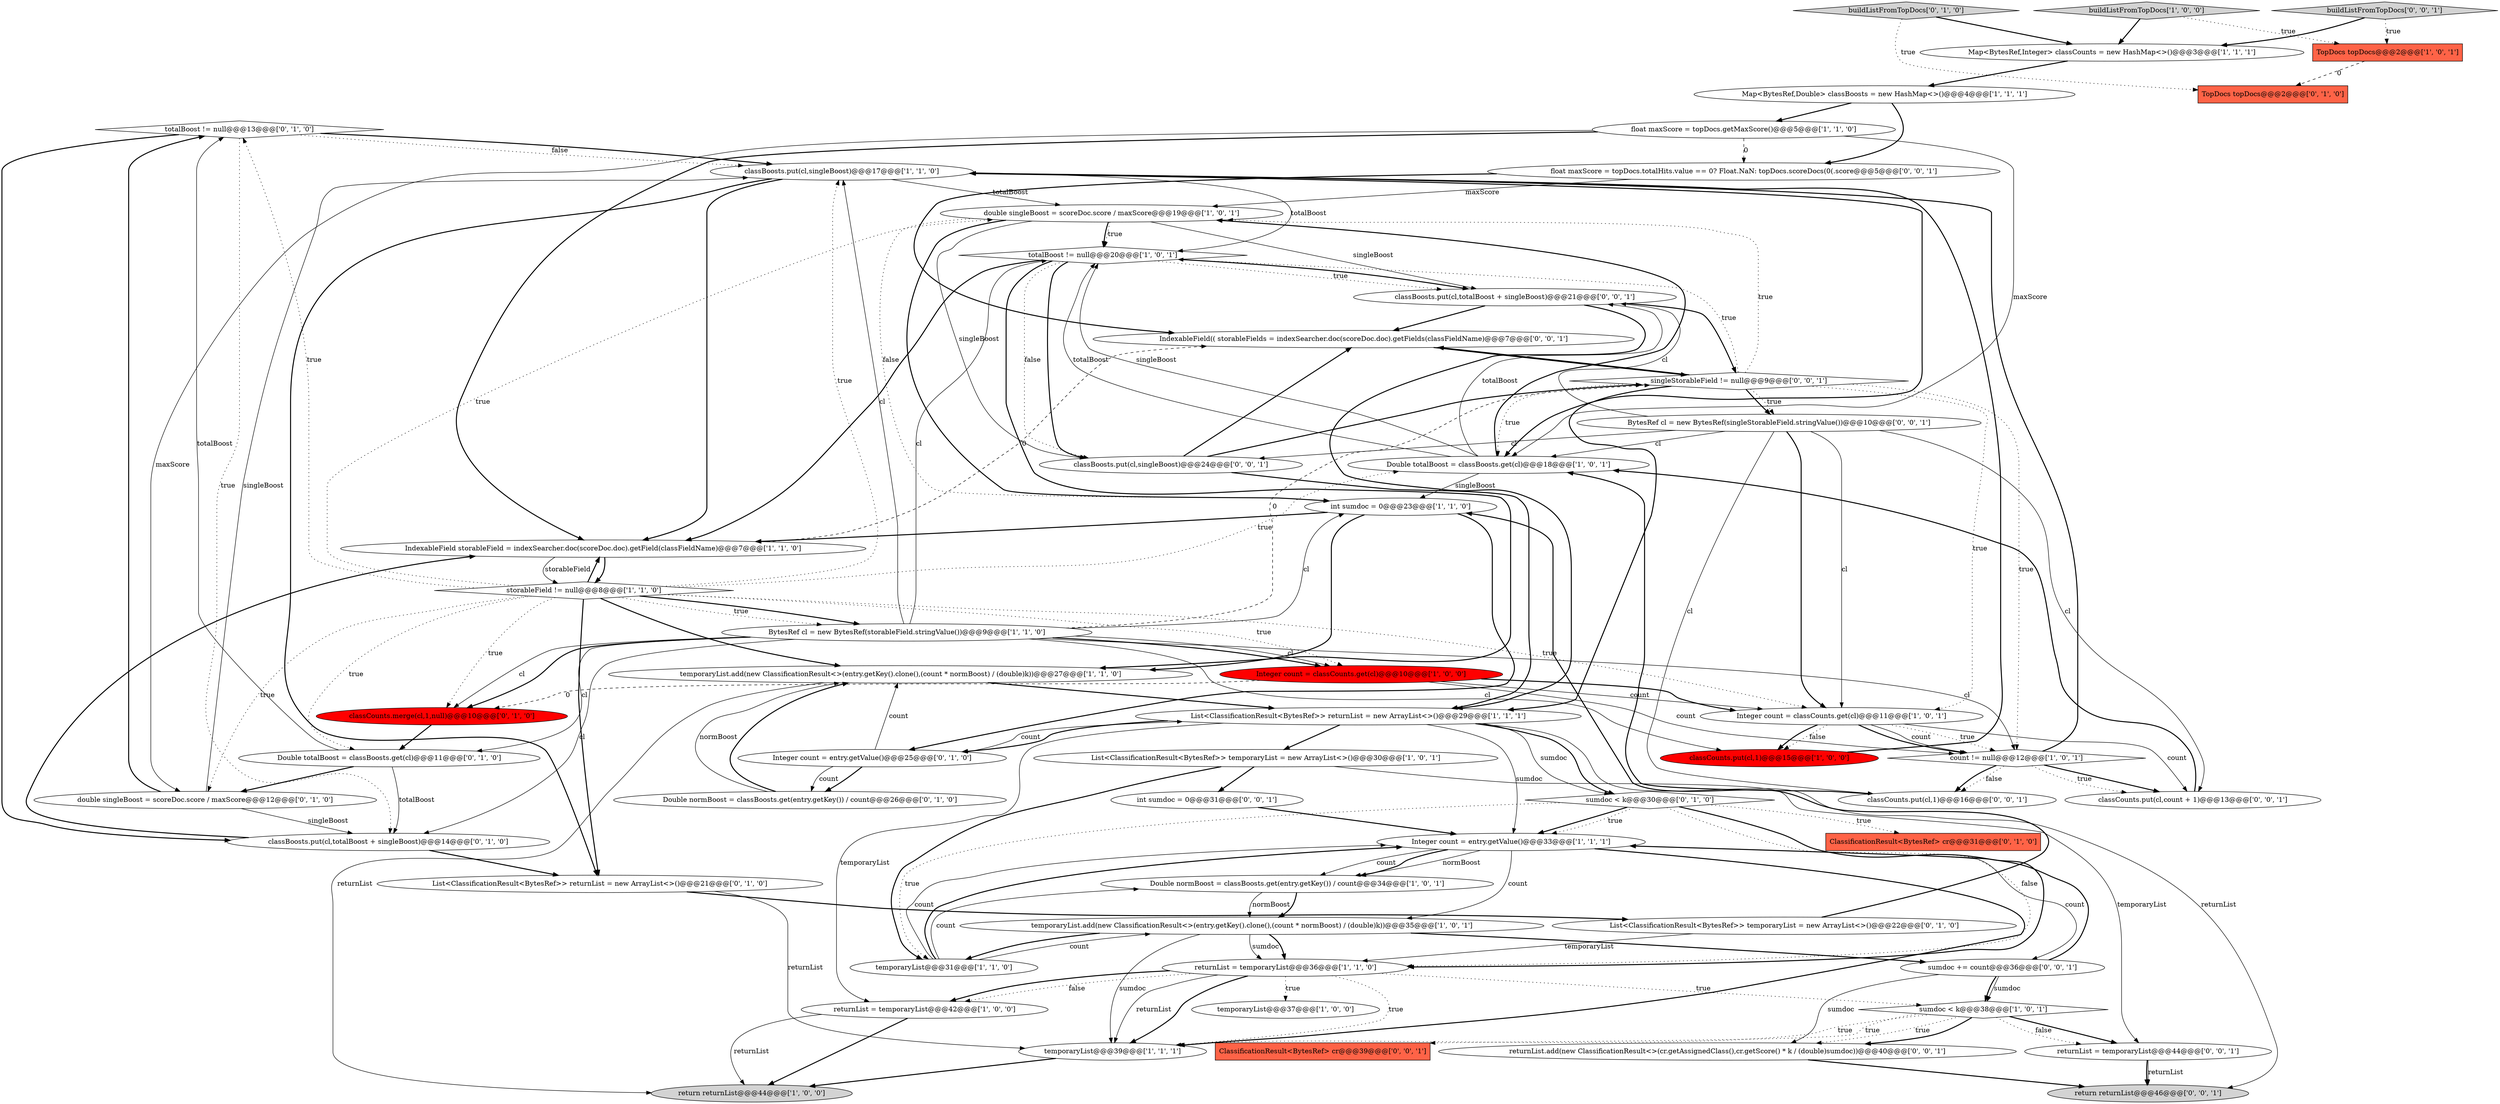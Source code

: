 digraph {
40 [style = filled, label = "totalBoost != null@@@13@@@['0', '1', '0']", fillcolor = white, shape = diamond image = "AAA0AAABBB2BBB"];
6 [style = filled, label = "double singleBoost = scoreDoc.score / maxScore@@@19@@@['1', '0', '1']", fillcolor = white, shape = ellipse image = "AAA0AAABBB1BBB"];
24 [style = filled, label = "returnList = temporaryList@@@36@@@['1', '1', '0']", fillcolor = white, shape = ellipse image = "AAA0AAABBB1BBB"];
15 [style = filled, label = "storableField != null@@@8@@@['1', '1', '0']", fillcolor = white, shape = diamond image = "AAA0AAABBB1BBB"];
1 [style = filled, label = "Double totalBoost = classBoosts.get(cl)@@@18@@@['1', '0', '1']", fillcolor = white, shape = ellipse image = "AAA0AAABBB1BBB"];
25 [style = filled, label = "Double normBoost = classBoosts.get(entry.getKey()) / count@@@34@@@['1', '0', '1']", fillcolor = white, shape = ellipse image = "AAA0AAABBB1BBB"];
11 [style = filled, label = "temporaryList.add(new ClassificationResult<>(entry.getKey().clone(),(count * normBoost) / (double)k))@@@35@@@['1', '0', '1']", fillcolor = white, shape = ellipse image = "AAA0AAABBB1BBB"];
9 [style = filled, label = "return returnList@@@44@@@['1', '0', '0']", fillcolor = lightgray, shape = ellipse image = "AAA0AAABBB1BBB"];
37 [style = filled, label = "List<ClassificationResult<BytesRef>> temporaryList = new ArrayList<>()@@@22@@@['0', '1', '0']", fillcolor = white, shape = ellipse image = "AAA0AAABBB2BBB"];
2 [style = filled, label = "temporaryList@@@37@@@['1', '0', '0']", fillcolor = white, shape = ellipse image = "AAA0AAABBB1BBB"];
10 [style = filled, label = "classBoosts.put(cl,singleBoost)@@@17@@@['1', '1', '0']", fillcolor = white, shape = ellipse image = "AAA0AAABBB1BBB"];
17 [style = filled, label = "totalBoost != null@@@20@@@['1', '0', '1']", fillcolor = white, shape = diamond image = "AAA0AAABBB1BBB"];
45 [style = filled, label = "returnList = temporaryList@@@44@@@['0', '0', '1']", fillcolor = white, shape = ellipse image = "AAA0AAABBB3BBB"];
5 [style = filled, label = "classCounts.put(cl,1)@@@15@@@['1', '0', '0']", fillcolor = red, shape = ellipse image = "AAA1AAABBB1BBB"];
19 [style = filled, label = "Integer count = entry.getValue()@@@33@@@['1', '1', '1']", fillcolor = white, shape = ellipse image = "AAA0AAABBB1BBB"];
57 [style = filled, label = "classCounts.put(cl,1)@@@16@@@['0', '0', '1']", fillcolor = white, shape = ellipse image = "AAA0AAABBB3BBB"];
20 [style = filled, label = "Integer count = classCounts.get(cl)@@@11@@@['1', '0', '1']", fillcolor = white, shape = ellipse image = "AAA0AAABBB1BBB"];
0 [style = filled, label = "count != null@@@12@@@['1', '0', '1']", fillcolor = white, shape = diamond image = "AAA0AAABBB1BBB"];
36 [style = filled, label = "classBoosts.put(cl,totalBoost + singleBoost)@@@14@@@['0', '1', '0']", fillcolor = white, shape = ellipse image = "AAA0AAABBB2BBB"];
52 [style = filled, label = "returnList.add(new ClassificationResult<>(cr.getAssignedClass(),cr.getScore() * k / (double)sumdoc))@@@40@@@['0', '0', '1']", fillcolor = white, shape = ellipse image = "AAA0AAABBB3BBB"];
8 [style = filled, label = "temporaryList.add(new ClassificationResult<>(entry.getKey().clone(),(count * normBoost) / (double)k))@@@27@@@['1', '1', '0']", fillcolor = white, shape = ellipse image = "AAA0AAABBB1BBB"];
21 [style = filled, label = "List<ClassificationResult<BytesRef>> temporaryList = new ArrayList<>()@@@30@@@['1', '0', '1']", fillcolor = white, shape = ellipse image = "AAA0AAABBB1BBB"];
54 [style = filled, label = "int sumdoc = 0@@@31@@@['0', '0', '1']", fillcolor = white, shape = ellipse image = "AAA0AAABBB3BBB"];
22 [style = filled, label = "TopDocs topDocs@@@2@@@['1', '0', '1']", fillcolor = tomato, shape = box image = "AAA0AAABBB1BBB"];
39 [style = filled, label = "Double totalBoost = classBoosts.get(cl)@@@11@@@['0', '1', '0']", fillcolor = white, shape = ellipse image = "AAA0AAABBB2BBB"];
48 [style = filled, label = "classBoosts.put(cl,totalBoost + singleBoost)@@@21@@@['0', '0', '1']", fillcolor = white, shape = ellipse image = "AAA0AAABBB3BBB"];
32 [style = filled, label = "double singleBoost = scoreDoc.score / maxScore@@@12@@@['0', '1', '0']", fillcolor = white, shape = ellipse image = "AAA0AAABBB2BBB"];
43 [style = filled, label = "buildListFromTopDocs['0', '0', '1']", fillcolor = lightgray, shape = diamond image = "AAA0AAABBB3BBB"];
23 [style = filled, label = "BytesRef cl = new BytesRef(storableField.stringValue())@@@9@@@['1', '1', '0']", fillcolor = white, shape = ellipse image = "AAA0AAABBB1BBB"];
3 [style = filled, label = "sumdoc < k@@@38@@@['1', '0', '1']", fillcolor = white, shape = diamond image = "AAA0AAABBB1BBB"];
42 [style = filled, label = "Integer count = entry.getValue()@@@25@@@['0', '1', '0']", fillcolor = white, shape = ellipse image = "AAA0AAABBB2BBB"];
30 [style = filled, label = "ClassificationResult<BytesRef> cr@@@31@@@['0', '1', '0']", fillcolor = tomato, shape = box image = "AAA0AAABBB2BBB"];
50 [style = filled, label = "sumdoc += count@@@36@@@['0', '0', '1']", fillcolor = white, shape = ellipse image = "AAA0AAABBB3BBB"];
16 [style = filled, label = "Integer count = classCounts.get(cl)@@@10@@@['1', '0', '0']", fillcolor = red, shape = ellipse image = "AAA1AAABBB1BBB"];
38 [style = filled, label = "TopDocs topDocs@@@2@@@['0', '1', '0']", fillcolor = tomato, shape = box image = "AAA1AAABBB2BBB"];
41 [style = filled, label = "List<ClassificationResult<BytesRef>> returnList = new ArrayList<>()@@@21@@@['0', '1', '0']", fillcolor = white, shape = ellipse image = "AAA0AAABBB2BBB"];
47 [style = filled, label = "IndexableField(( storableFields = indexSearcher.doc(scoreDoc.doc).getFields(classFieldName)@@@7@@@['0', '0', '1']", fillcolor = white, shape = ellipse image = "AAA0AAABBB3BBB"];
14 [style = filled, label = "float maxScore = topDocs.getMaxScore()@@@5@@@['1', '1', '0']", fillcolor = white, shape = ellipse image = "AAA0AAABBB1BBB"];
29 [style = filled, label = "buildListFromTopDocs['1', '0', '0']", fillcolor = lightgray, shape = diamond image = "AAA0AAABBB1BBB"];
28 [style = filled, label = "int sumdoc = 0@@@23@@@['1', '1', '0']", fillcolor = white, shape = ellipse image = "AAA0AAABBB1BBB"];
34 [style = filled, label = "Double normBoost = classBoosts.get(entry.getKey()) / count@@@26@@@['0', '1', '0']", fillcolor = white, shape = ellipse image = "AAA0AAABBB2BBB"];
44 [style = filled, label = "classBoosts.put(cl,singleBoost)@@@24@@@['0', '0', '1']", fillcolor = white, shape = ellipse image = "AAA0AAABBB3BBB"];
26 [style = filled, label = "temporaryList@@@31@@@['1', '1', '0']", fillcolor = white, shape = ellipse image = "AAA0AAABBB1BBB"];
49 [style = filled, label = "ClassificationResult<BytesRef> cr@@@39@@@['0', '0', '1']", fillcolor = tomato, shape = box image = "AAA0AAABBB3BBB"];
7 [style = filled, label = "IndexableField storableField = indexSearcher.doc(scoreDoc.doc).getField(classFieldName)@@@7@@@['1', '1', '0']", fillcolor = white, shape = ellipse image = "AAA0AAABBB1BBB"];
13 [style = filled, label = "returnList = temporaryList@@@42@@@['1', '0', '0']", fillcolor = white, shape = ellipse image = "AAA0AAABBB1BBB"];
46 [style = filled, label = "classCounts.put(cl,count + 1)@@@13@@@['0', '0', '1']", fillcolor = white, shape = ellipse image = "AAA0AAABBB3BBB"];
51 [style = filled, label = "BytesRef cl = new BytesRef(singleStorableField.stringValue())@@@10@@@['0', '0', '1']", fillcolor = white, shape = ellipse image = "AAA0AAABBB3BBB"];
31 [style = filled, label = "buildListFromTopDocs['0', '1', '0']", fillcolor = lightgray, shape = diamond image = "AAA0AAABBB2BBB"];
56 [style = filled, label = "singleStorableField != null@@@9@@@['0', '0', '1']", fillcolor = white, shape = diamond image = "AAA0AAABBB3BBB"];
33 [style = filled, label = "sumdoc < k@@@30@@@['0', '1', '0']", fillcolor = white, shape = diamond image = "AAA0AAABBB2BBB"];
53 [style = filled, label = "return returnList@@@46@@@['0', '0', '1']", fillcolor = lightgray, shape = ellipse image = "AAA0AAABBB3BBB"];
27 [style = filled, label = "Map<BytesRef,Double> classBoosts = new HashMap<>()@@@4@@@['1', '1', '1']", fillcolor = white, shape = ellipse image = "AAA0AAABBB1BBB"];
12 [style = filled, label = "Map<BytesRef,Integer> classCounts = new HashMap<>()@@@3@@@['1', '1', '1']", fillcolor = white, shape = ellipse image = "AAA0AAABBB1BBB"];
55 [style = filled, label = "float maxScore = topDocs.totalHits.value == 0? Float.NaN: topDocs.scoreDocs(0(.score@@@5@@@['0', '0', '1']", fillcolor = white, shape = ellipse image = "AAA0AAABBB3BBB"];
4 [style = filled, label = "temporaryList@@@39@@@['1', '1', '1']", fillcolor = white, shape = ellipse image = "AAA0AAABBB1BBB"];
35 [style = filled, label = "classCounts.merge(cl,1,null)@@@10@@@['0', '1', '0']", fillcolor = red, shape = ellipse image = "AAA1AAABBB2BBB"];
18 [style = filled, label = "List<ClassificationResult<BytesRef>> returnList = new ArrayList<>()@@@29@@@['1', '1', '1']", fillcolor = white, shape = ellipse image = "AAA0AAABBB1BBB"];
37->28 [style = bold, label=""];
19->25 [style = solid, label="normBoost"];
55->47 [style = bold, label=""];
0->46 [style = bold, label=""];
25->11 [style = solid, label="normBoost"];
24->4 [style = dotted, label="true"];
16->35 [style = dashed, label="0"];
37->24 [style = solid, label="temporaryList"];
20->0 [style = dotted, label="true"];
20->0 [style = bold, label=""];
24->13 [style = dotted, label="false"];
3->45 [style = dotted, label="false"];
57->1 [style = bold, label=""];
21->54 [style = bold, label=""];
23->10 [style = solid, label="cl"];
51->48 [style = solid, label="cl"];
15->20 [style = dotted, label="true"];
1->17 [style = solid, label="singleBoost"];
40->36 [style = dotted, label="true"];
10->41 [style = bold, label=""];
18->53 [style = solid, label="returnList"];
54->19 [style = bold, label=""];
33->26 [style = dotted, label="true"];
56->47 [style = bold, label=""];
14->7 [style = bold, label=""];
21->26 [style = bold, label=""];
19->11 [style = solid, label="count"];
1->17 [style = solid, label="totalBoost"];
8->9 [style = solid, label="returnList"];
23->0 [style = solid, label="cl"];
40->10 [style = dotted, label="false"];
23->5 [style = solid, label="cl"];
18->33 [style = solid, label="sumdoc"];
6->44 [style = solid, label="singleBoost"];
56->6 [style = dotted, label="true"];
22->38 [style = dashed, label="0"];
15->41 [style = bold, label=""];
51->20 [style = solid, label="cl"];
19->25 [style = solid, label="count"];
51->1 [style = solid, label="cl"];
33->24 [style = dotted, label="false"];
44->18 [style = bold, label=""];
17->44 [style = bold, label=""];
28->42 [style = bold, label=""];
48->18 [style = bold, label=""];
24->3 [style = dotted, label="true"];
44->47 [style = bold, label=""];
5->10 [style = bold, label=""];
0->46 [style = dotted, label="true"];
19->50 [style = solid, label="count"];
50->19 [style = bold, label=""];
36->41 [style = bold, label=""];
8->18 [style = bold, label=""];
26->11 [style = solid, label="count"];
41->37 [style = bold, label=""];
15->40 [style = dotted, label="true"];
50->3 [style = bold, label=""];
56->0 [style = dotted, label="true"];
15->10 [style = dotted, label="true"];
20->46 [style = solid, label="count"];
15->35 [style = dotted, label="true"];
34->8 [style = bold, label=""];
14->32 [style = solid, label="maxScore"];
23->35 [style = solid, label="cl"];
15->16 [style = dotted, label="true"];
10->7 [style = bold, label=""];
19->25 [style = bold, label=""];
42->18 [style = solid, label="count"];
56->51 [style = bold, label=""];
23->35 [style = bold, label=""];
18->19 [style = solid, label="sumdoc"];
11->24 [style = solid, label="sumdoc"];
20->5 [style = dotted, label="false"];
50->3 [style = solid, label="sumdoc"];
43->12 [style = bold, label=""];
32->10 [style = solid, label="singleBoost"];
7->15 [style = solid, label="storableField"];
0->57 [style = dotted, label="false"];
14->1 [style = solid, label="maxScore"];
56->18 [style = bold, label=""];
10->1 [style = bold, label=""];
16->20 [style = bold, label=""];
1->48 [style = solid, label="totalBoost"];
24->4 [style = solid, label="returnList"];
17->44 [style = dotted, label="false"];
11->26 [style = bold, label=""];
24->13 [style = bold, label=""];
43->22 [style = dotted, label="true"];
6->17 [style = bold, label=""];
17->8 [style = bold, label=""];
4->9 [style = bold, label=""];
0->57 [style = bold, label=""];
10->17 [style = solid, label="totalBoost"];
44->56 [style = bold, label=""];
27->14 [style = bold, label=""];
47->56 [style = bold, label=""];
39->36 [style = solid, label="totalBoost"];
3->45 [style = bold, label=""];
35->39 [style = bold, label=""];
18->33 [style = bold, label=""];
23->56 [style = dashed, label="0"];
23->28 [style = solid, label="cl"];
45->53 [style = bold, label=""];
26->19 [style = bold, label=""];
11->24 [style = bold, label=""];
31->12 [style = bold, label=""];
51->20 [style = bold, label=""];
3->49 [style = dotted, label="true"];
15->32 [style = dotted, label="true"];
34->8 [style = solid, label="normBoost"];
23->39 [style = solid, label="cl"];
29->22 [style = dotted, label="true"];
13->9 [style = solid, label="returnList"];
1->6 [style = bold, label=""];
1->28 [style = solid, label="singleBoost"];
27->55 [style = bold, label=""];
40->36 [style = bold, label=""];
33->24 [style = bold, label=""];
32->40 [style = bold, label=""];
28->8 [style = bold, label=""];
39->32 [style = bold, label=""];
21->45 [style = solid, label="temporaryList"];
14->55 [style = dashed, label="0"];
11->4 [style = solid, label="sumdoc"];
56->1 [style = dotted, label="true"];
11->50 [style = bold, label=""];
7->15 [style = bold, label=""];
13->9 [style = bold, label=""];
18->21 [style = bold, label=""];
33->19 [style = bold, label=""];
15->23 [style = dotted, label="true"];
16->20 [style = solid, label="count"];
10->6 [style = solid, label="totalBoost"];
12->27 [style = bold, label=""];
15->8 [style = bold, label=""];
23->17 [style = solid, label="cl"];
51->46 [style = solid, label="cl"];
20->0 [style = solid, label="count"];
7->47 [style = dashed, label="0"];
50->52 [style = solid, label="sumdoc"];
40->10 [style = bold, label=""];
15->23 [style = bold, label=""];
42->34 [style = bold, label=""];
23->16 [style = bold, label=""];
16->0 [style = solid, label="count"];
48->56 [style = bold, label=""];
3->52 [style = bold, label=""];
15->7 [style = bold, label=""];
52->53 [style = bold, label=""];
6->48 [style = solid, label="singleBoost"];
42->34 [style = solid, label="count"];
15->39 [style = dotted, label="true"];
32->36 [style = solid, label="singleBoost"];
26->25 [style = solid, label="count"];
28->7 [style = bold, label=""];
17->48 [style = dotted, label="true"];
3->4 [style = dotted, label="true"];
56->17 [style = dotted, label="true"];
41->4 [style = solid, label="returnList"];
23->16 [style = solid, label="cl"];
33->30 [style = dotted, label="true"];
45->53 [style = solid, label="returnList"];
6->17 [style = dotted, label="true"];
51->57 [style = solid, label="cl"];
20->5 [style = bold, label=""];
17->7 [style = bold, label=""];
0->10 [style = bold, label=""];
24->4 [style = bold, label=""];
29->12 [style = bold, label=""];
18->13 [style = solid, label="temporaryList"];
55->6 [style = solid, label="maxScore"];
51->44 [style = solid, label="cl"];
56->51 [style = dotted, label="true"];
46->1 [style = bold, label=""];
36->7 [style = bold, label=""];
25->11 [style = bold, label=""];
48->47 [style = bold, label=""];
15->1 [style = dotted, label="true"];
15->6 [style = dotted, label="true"];
31->38 [style = dotted, label="true"];
17->48 [style = bold, label=""];
6->28 [style = dotted, label="false"];
33->19 [style = dotted, label="true"];
26->19 [style = solid, label="count"];
19->4 [style = bold, label=""];
39->40 [style = solid, label="totalBoost"];
24->2 [style = dotted, label="true"];
23->36 [style = solid, label="cl"];
3->52 [style = dotted, label="true"];
56->20 [style = dotted, label="true"];
42->8 [style = solid, label="count"];
6->28 [style = bold, label=""];
18->42 [style = bold, label=""];
}
